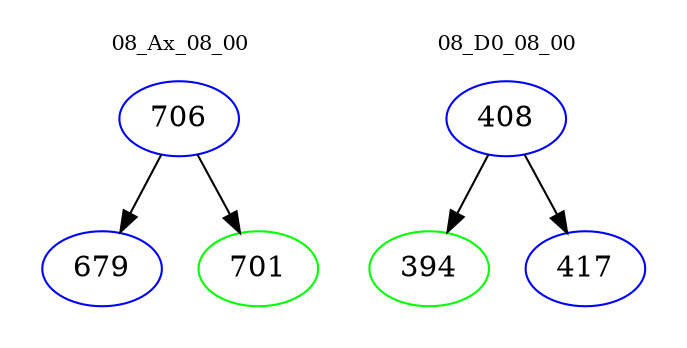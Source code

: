 digraph{
subgraph cluster_0 {
color = white
label = "08_Ax_08_00";
fontsize=10;
T0_706 [label="706", color="blue"]
T0_706 -> T0_679 [color="black"]
T0_679 [label="679", color="blue"]
T0_706 -> T0_701 [color="black"]
T0_701 [label="701", color="green"]
}
subgraph cluster_1 {
color = white
label = "08_D0_08_00";
fontsize=10;
T1_408 [label="408", color="blue"]
T1_408 -> T1_394 [color="black"]
T1_394 [label="394", color="green"]
T1_408 -> T1_417 [color="black"]
T1_417 [label="417", color="blue"]
}
}
